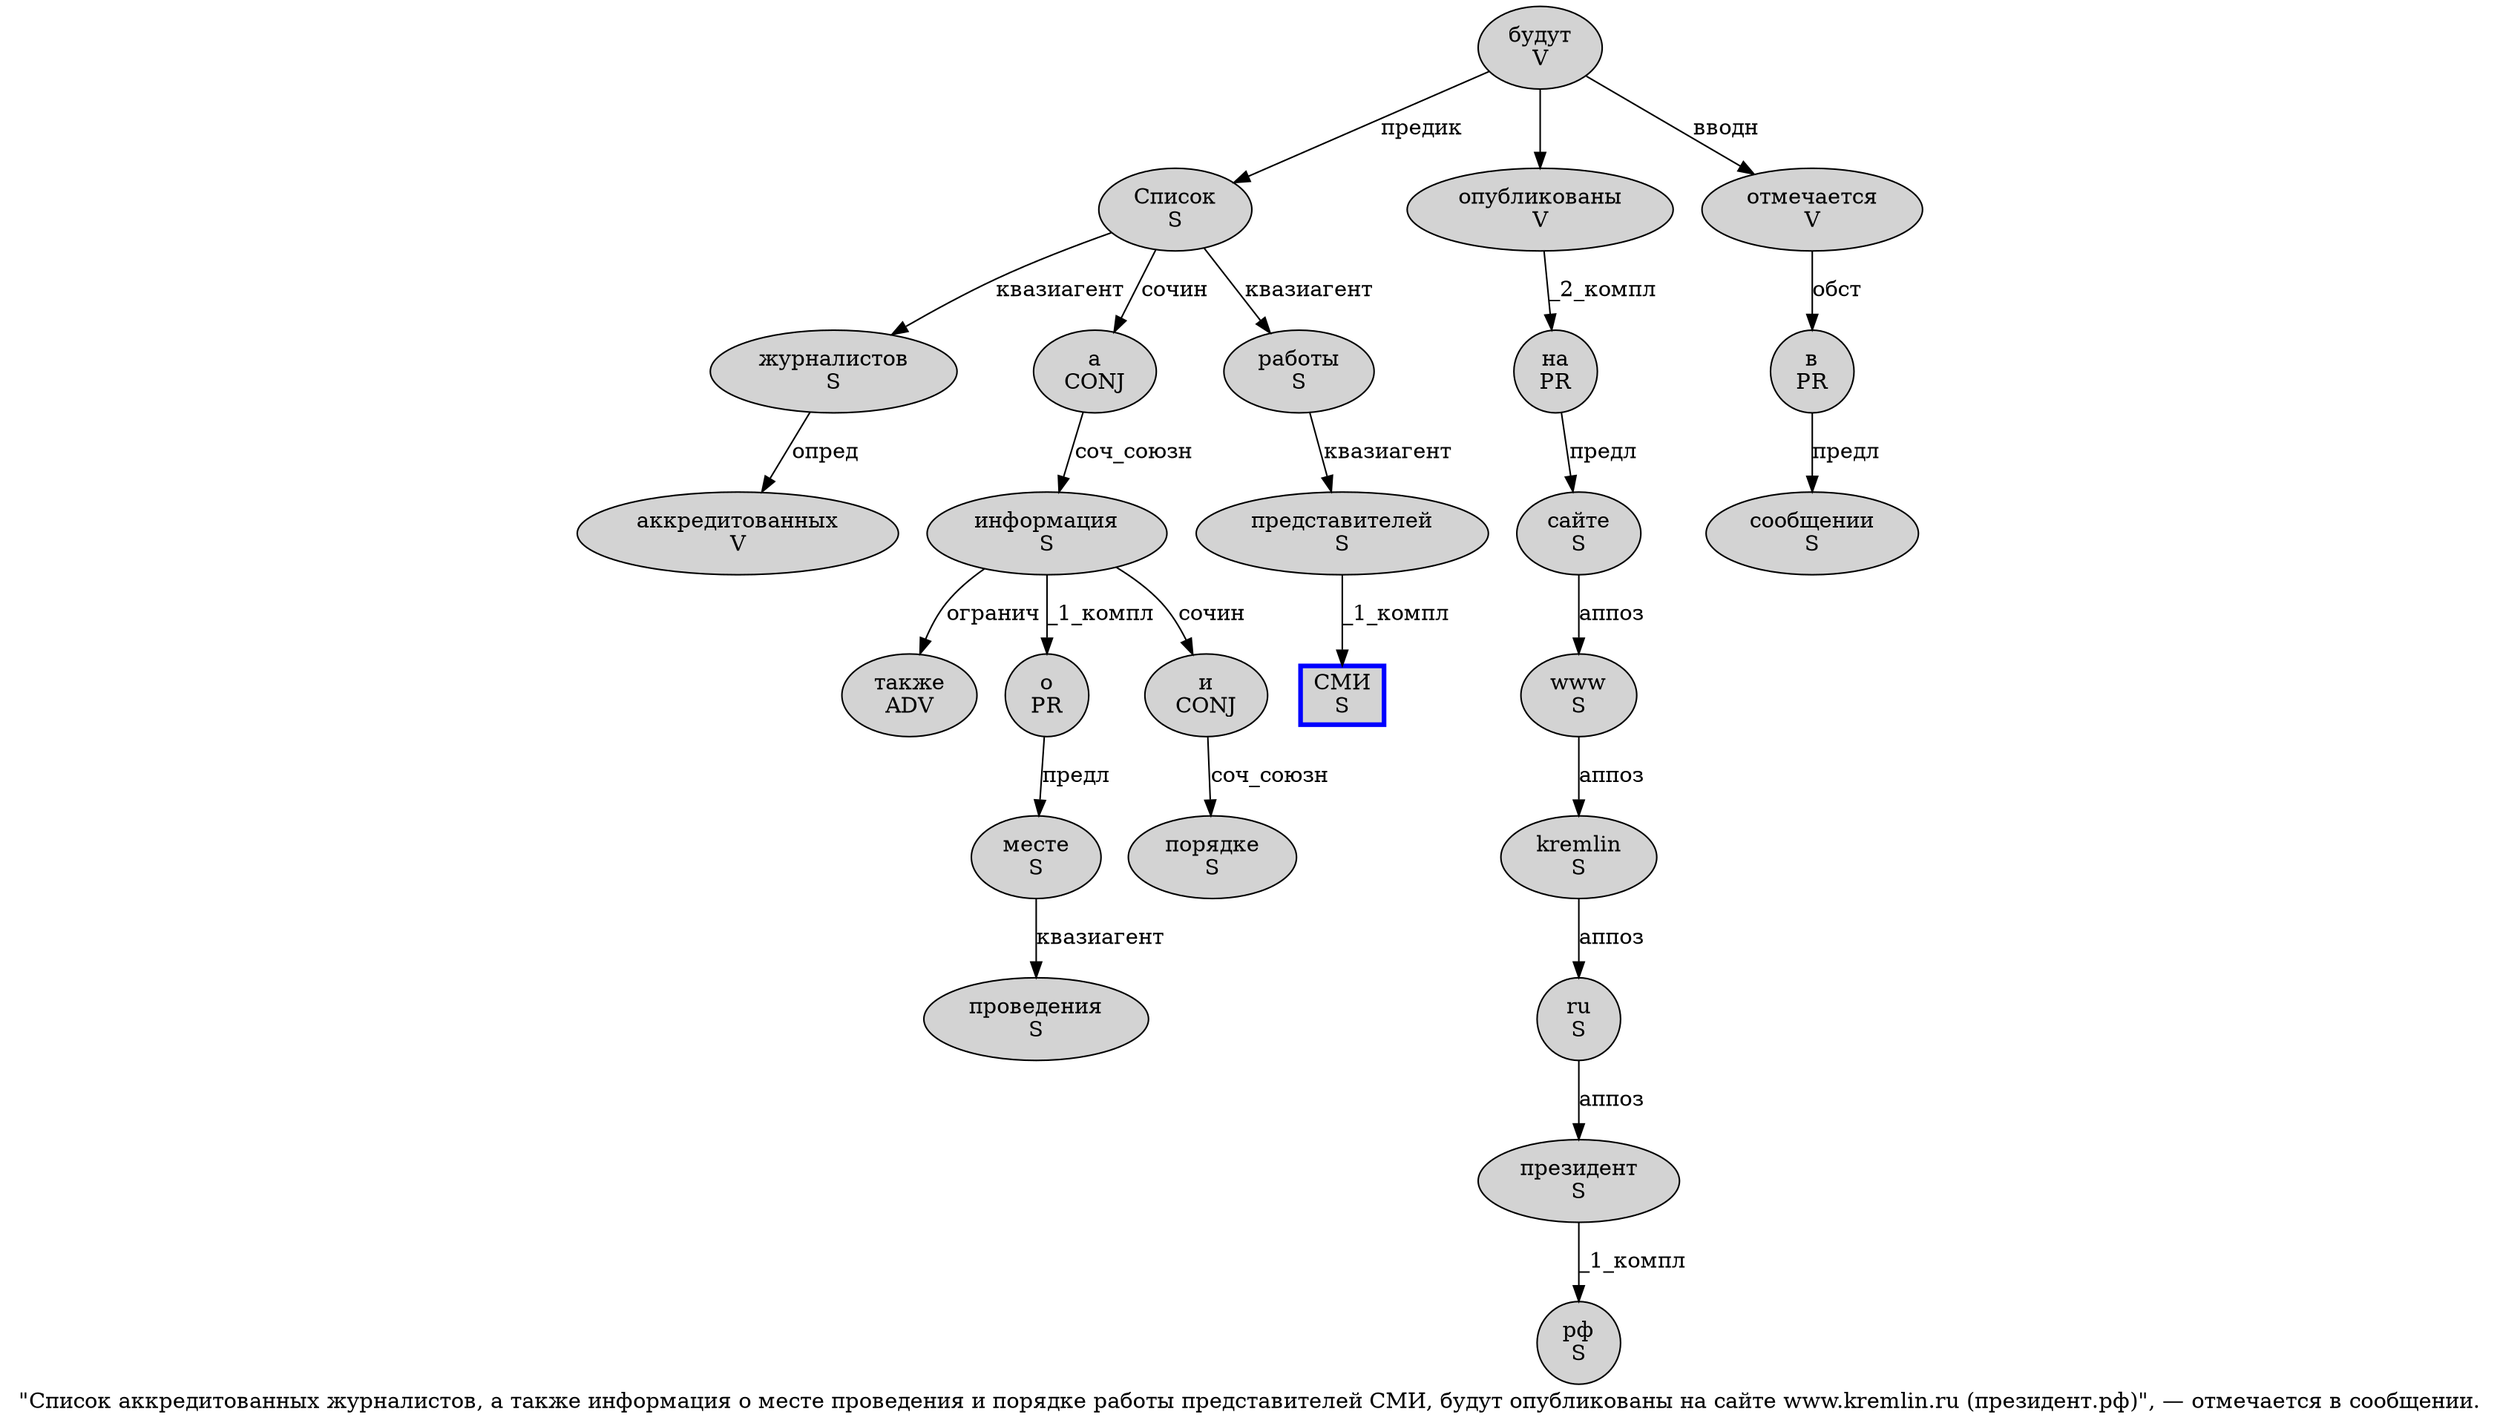 digraph SENTENCE_888 {
	graph [label="\"Список аккредитованных журналистов, а также информация о месте проведения и порядке работы представителей СМИ, будут опубликованы на сайте www.kremlin.ru (президент.рф)\", — отмечается в сообщении."]
	node [style=filled]
		1 [label="Список
S" color="" fillcolor=lightgray penwidth=1 shape=ellipse]
		2 [label="аккредитованных
V" color="" fillcolor=lightgray penwidth=1 shape=ellipse]
		3 [label="журналистов
S" color="" fillcolor=lightgray penwidth=1 shape=ellipse]
		5 [label="а
CONJ" color="" fillcolor=lightgray penwidth=1 shape=ellipse]
		6 [label="также
ADV" color="" fillcolor=lightgray penwidth=1 shape=ellipse]
		7 [label="информация
S" color="" fillcolor=lightgray penwidth=1 shape=ellipse]
		8 [label="о
PR" color="" fillcolor=lightgray penwidth=1 shape=ellipse]
		9 [label="месте
S" color="" fillcolor=lightgray penwidth=1 shape=ellipse]
		10 [label="проведения
S" color="" fillcolor=lightgray penwidth=1 shape=ellipse]
		11 [label="и
CONJ" color="" fillcolor=lightgray penwidth=1 shape=ellipse]
		12 [label="порядке
S" color="" fillcolor=lightgray penwidth=1 shape=ellipse]
		13 [label="работы
S" color="" fillcolor=lightgray penwidth=1 shape=ellipse]
		14 [label="представителей
S" color="" fillcolor=lightgray penwidth=1 shape=ellipse]
		15 [label="СМИ
S" color=blue fillcolor=lightgray penwidth=3 shape=box]
		17 [label="будут
V" color="" fillcolor=lightgray penwidth=1 shape=ellipse]
		18 [label="опубликованы
V" color="" fillcolor=lightgray penwidth=1 shape=ellipse]
		19 [label="на
PR" color="" fillcolor=lightgray penwidth=1 shape=ellipse]
		20 [label="сайте
S" color="" fillcolor=lightgray penwidth=1 shape=ellipse]
		21 [label="www
S" color="" fillcolor=lightgray penwidth=1 shape=ellipse]
		23 [label="kremlin
S" color="" fillcolor=lightgray penwidth=1 shape=ellipse]
		25 [label="ru
S" color="" fillcolor=lightgray penwidth=1 shape=ellipse]
		27 [label="президент
S" color="" fillcolor=lightgray penwidth=1 shape=ellipse]
		29 [label="рф
S" color="" fillcolor=lightgray penwidth=1 shape=ellipse]
		34 [label="отмечается
V" color="" fillcolor=lightgray penwidth=1 shape=ellipse]
		35 [label="в
PR" color="" fillcolor=lightgray penwidth=1 shape=ellipse]
		36 [label="сообщении
S" color="" fillcolor=lightgray penwidth=1 shape=ellipse]
			8 -> 9 [label="предл"]
			21 -> 23 [label="аппоз"]
			1 -> 3 [label="квазиагент"]
			1 -> 5 [label="сочин"]
			1 -> 13 [label="квазиагент"]
			27 -> 29 [label="_1_компл"]
			35 -> 36 [label="предл"]
			25 -> 27 [label="аппоз"]
			3 -> 2 [label="опред"]
			17 -> 1 [label="предик"]
			17 -> 18
			17 -> 34 [label="вводн"]
			34 -> 35 [label="обст"]
			5 -> 7 [label="соч_союзн"]
			19 -> 20 [label="предл"]
			20 -> 21 [label="аппоз"]
			11 -> 12 [label="соч_союзн"]
			7 -> 6 [label="огранич"]
			7 -> 8 [label="_1_компл"]
			7 -> 11 [label="сочин"]
			14 -> 15 [label="_1_компл"]
			13 -> 14 [label="квазиагент"]
			18 -> 19 [label="_2_компл"]
			9 -> 10 [label="квазиагент"]
			23 -> 25 [label="аппоз"]
}